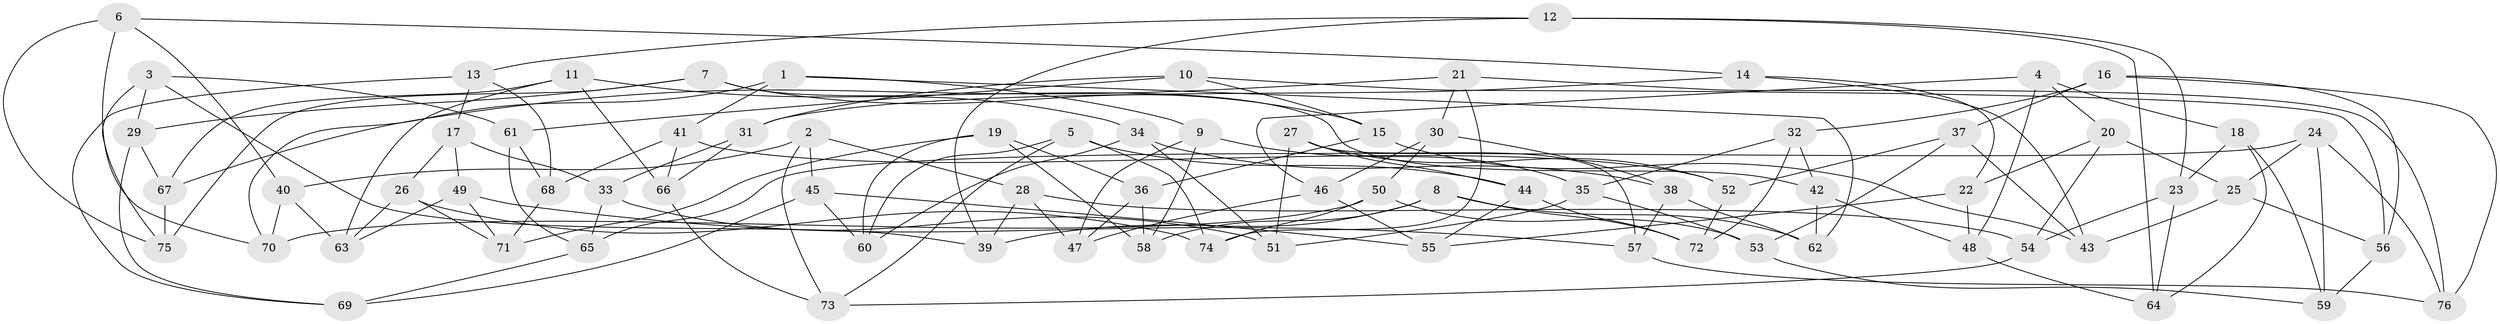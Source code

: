// Generated by graph-tools (version 1.1) at 2025/11/02/27/25 16:11:50]
// undirected, 76 vertices, 152 edges
graph export_dot {
graph [start="1"]
  node [color=gray90,style=filled];
  1;
  2;
  3;
  4;
  5;
  6;
  7;
  8;
  9;
  10;
  11;
  12;
  13;
  14;
  15;
  16;
  17;
  18;
  19;
  20;
  21;
  22;
  23;
  24;
  25;
  26;
  27;
  28;
  29;
  30;
  31;
  32;
  33;
  34;
  35;
  36;
  37;
  38;
  39;
  40;
  41;
  42;
  43;
  44;
  45;
  46;
  47;
  48;
  49;
  50;
  51;
  52;
  53;
  54;
  55;
  56;
  57;
  58;
  59;
  60;
  61;
  62;
  63;
  64;
  65;
  66;
  67;
  68;
  69;
  70;
  71;
  72;
  73;
  74;
  75;
  76;
  1 -- 62;
  1 -- 70;
  1 -- 9;
  1 -- 41;
  2 -- 73;
  2 -- 40;
  2 -- 45;
  2 -- 28;
  3 -- 29;
  3 -- 39;
  3 -- 75;
  3 -- 61;
  4 -- 18;
  4 -- 20;
  4 -- 46;
  4 -- 48;
  5 -- 60;
  5 -- 74;
  5 -- 73;
  5 -- 44;
  6 -- 40;
  6 -- 70;
  6 -- 75;
  6 -- 14;
  7 -- 42;
  7 -- 75;
  7 -- 15;
  7 -- 29;
  8 -- 62;
  8 -- 39;
  8 -- 72;
  8 -- 58;
  9 -- 35;
  9 -- 58;
  9 -- 47;
  10 -- 56;
  10 -- 15;
  10 -- 31;
  10 -- 61;
  11 -- 66;
  11 -- 34;
  11 -- 63;
  11 -- 67;
  12 -- 13;
  12 -- 39;
  12 -- 23;
  12 -- 64;
  13 -- 69;
  13 -- 17;
  13 -- 68;
  14 -- 22;
  14 -- 43;
  14 -- 31;
  15 -- 36;
  15 -- 43;
  16 -- 32;
  16 -- 37;
  16 -- 56;
  16 -- 76;
  17 -- 49;
  17 -- 26;
  17 -- 33;
  18 -- 59;
  18 -- 23;
  18 -- 64;
  19 -- 36;
  19 -- 60;
  19 -- 71;
  19 -- 58;
  20 -- 22;
  20 -- 25;
  20 -- 54;
  21 -- 74;
  21 -- 76;
  21 -- 30;
  21 -- 67;
  22 -- 48;
  22 -- 55;
  23 -- 64;
  23 -- 54;
  24 -- 59;
  24 -- 25;
  24 -- 65;
  24 -- 76;
  25 -- 43;
  25 -- 56;
  26 -- 71;
  26 -- 74;
  26 -- 63;
  27 -- 44;
  27 -- 51;
  27 -- 52;
  27 -- 57;
  28 -- 39;
  28 -- 54;
  28 -- 47;
  29 -- 69;
  29 -- 67;
  30 -- 50;
  30 -- 38;
  30 -- 46;
  31 -- 33;
  31 -- 66;
  32 -- 42;
  32 -- 35;
  32 -- 72;
  33 -- 51;
  33 -- 65;
  34 -- 38;
  34 -- 60;
  34 -- 51;
  35 -- 53;
  35 -- 51;
  36 -- 47;
  36 -- 58;
  37 -- 43;
  37 -- 53;
  37 -- 52;
  38 -- 62;
  38 -- 57;
  40 -- 63;
  40 -- 70;
  41 -- 52;
  41 -- 66;
  41 -- 68;
  42 -- 48;
  42 -- 62;
  44 -- 72;
  44 -- 55;
  45 -- 69;
  45 -- 60;
  45 -- 55;
  46 -- 47;
  46 -- 55;
  48 -- 64;
  49 -- 57;
  49 -- 71;
  49 -- 63;
  50 -- 70;
  50 -- 53;
  50 -- 74;
  52 -- 72;
  53 -- 59;
  54 -- 73;
  56 -- 59;
  57 -- 76;
  61 -- 68;
  61 -- 65;
  65 -- 69;
  66 -- 73;
  67 -- 75;
  68 -- 71;
}
